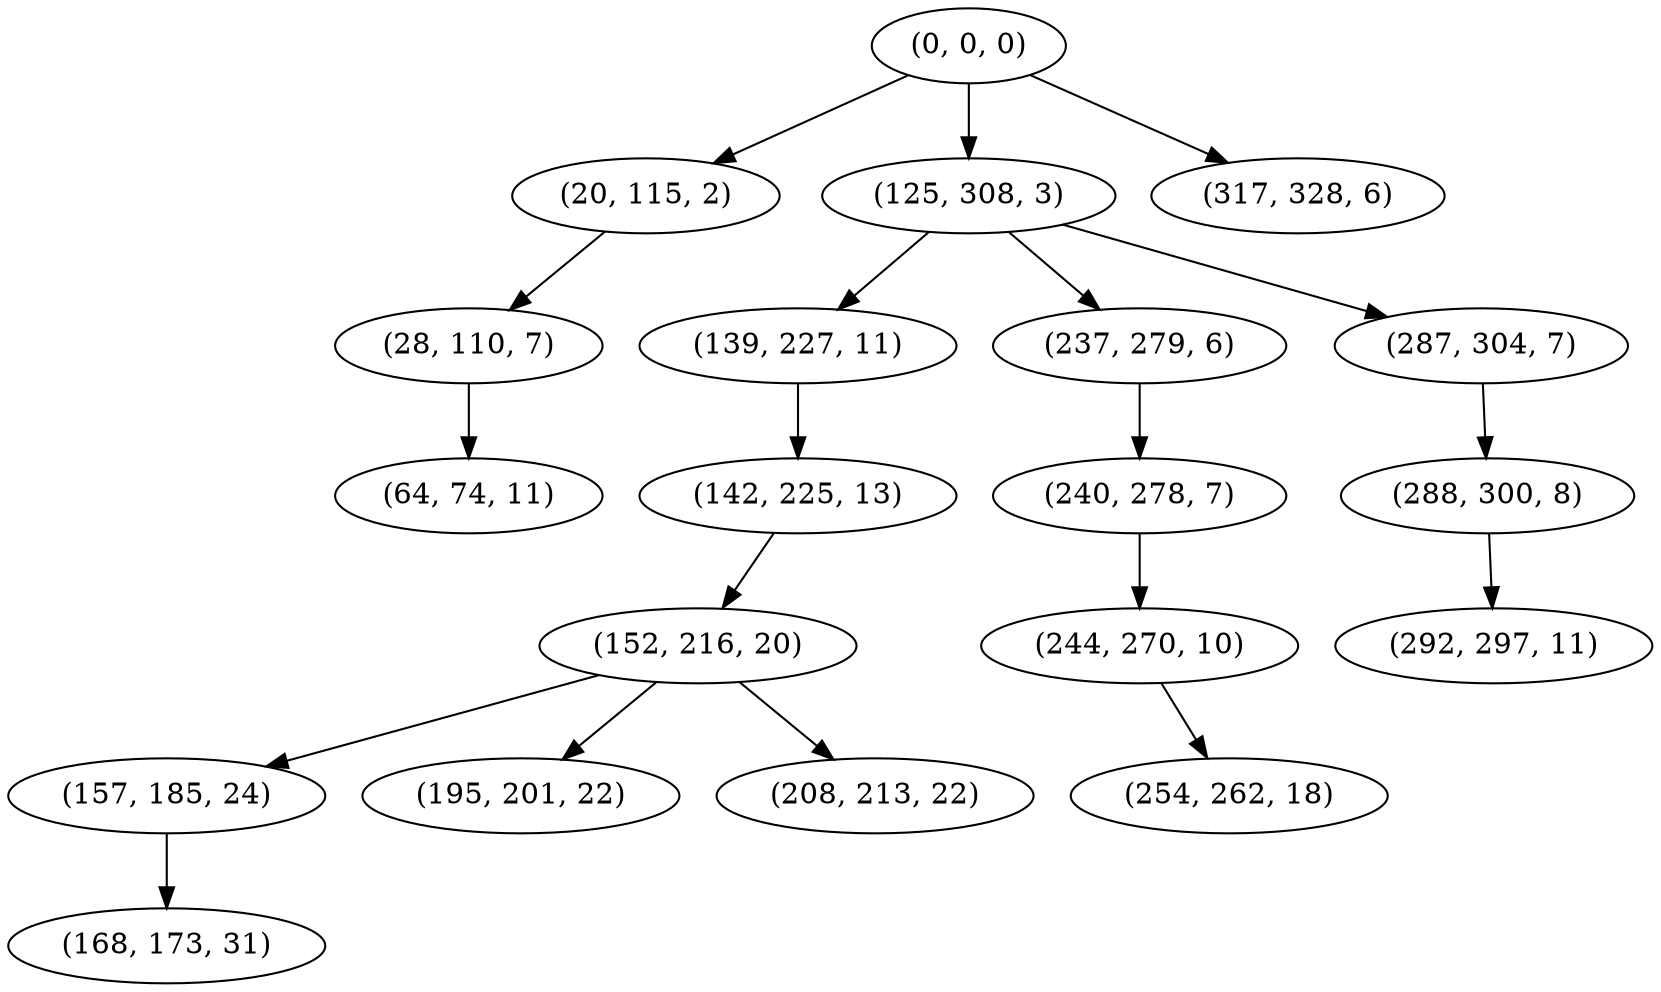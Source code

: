 digraph tree {
    "(0, 0, 0)";
    "(20, 115, 2)";
    "(28, 110, 7)";
    "(64, 74, 11)";
    "(125, 308, 3)";
    "(139, 227, 11)";
    "(142, 225, 13)";
    "(152, 216, 20)";
    "(157, 185, 24)";
    "(168, 173, 31)";
    "(195, 201, 22)";
    "(208, 213, 22)";
    "(237, 279, 6)";
    "(240, 278, 7)";
    "(244, 270, 10)";
    "(254, 262, 18)";
    "(287, 304, 7)";
    "(288, 300, 8)";
    "(292, 297, 11)";
    "(317, 328, 6)";
    "(0, 0, 0)" -> "(20, 115, 2)";
    "(0, 0, 0)" -> "(125, 308, 3)";
    "(0, 0, 0)" -> "(317, 328, 6)";
    "(20, 115, 2)" -> "(28, 110, 7)";
    "(28, 110, 7)" -> "(64, 74, 11)";
    "(125, 308, 3)" -> "(139, 227, 11)";
    "(125, 308, 3)" -> "(237, 279, 6)";
    "(125, 308, 3)" -> "(287, 304, 7)";
    "(139, 227, 11)" -> "(142, 225, 13)";
    "(142, 225, 13)" -> "(152, 216, 20)";
    "(152, 216, 20)" -> "(157, 185, 24)";
    "(152, 216, 20)" -> "(195, 201, 22)";
    "(152, 216, 20)" -> "(208, 213, 22)";
    "(157, 185, 24)" -> "(168, 173, 31)";
    "(237, 279, 6)" -> "(240, 278, 7)";
    "(240, 278, 7)" -> "(244, 270, 10)";
    "(244, 270, 10)" -> "(254, 262, 18)";
    "(287, 304, 7)" -> "(288, 300, 8)";
    "(288, 300, 8)" -> "(292, 297, 11)";
}
